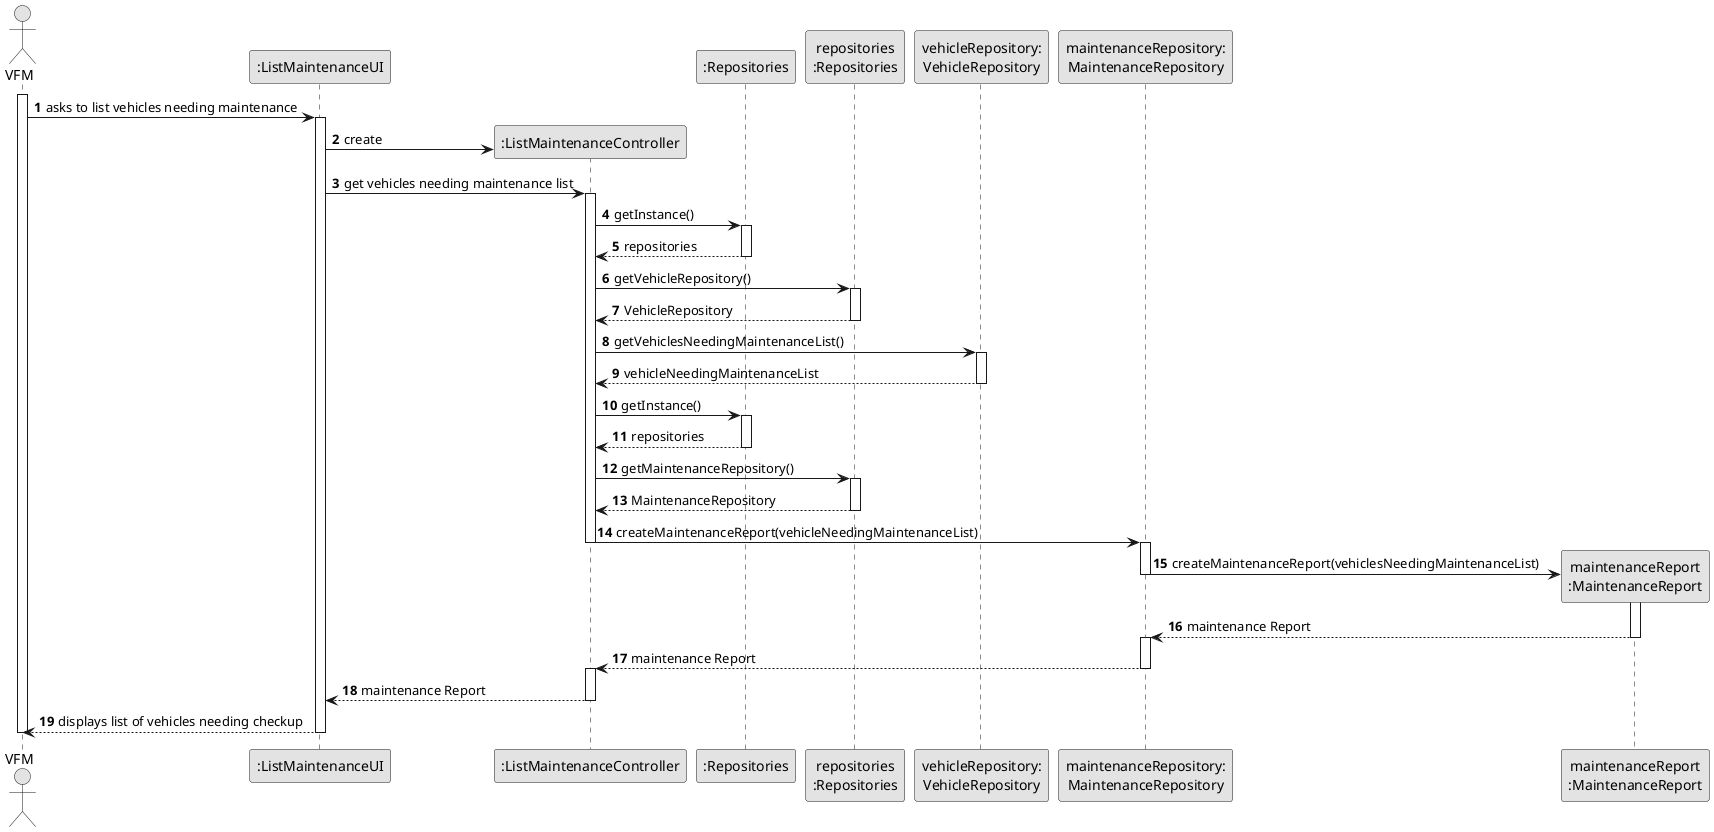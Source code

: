 @startuml
skinparam monochrome true
skinparam packageStyle rectangle
skinparam shadowing false

autonumber

'hide footbox
actor "VFM" as VFM
participant ":ListMaintenanceUI" as UI
participant ":ListMaintenanceController" as CTRL
participant ":Repositories" as RepositorySingleton
participant "repositories\n:Repositories" as PLAT
participant "vehicleRepository:\nVehicleRepository" as VehicleRepository
participant "maintenanceRepository:\nMaintenanceRepository" as MaintenanceRepository
participant "maintenanceReport\n:MaintenanceReport" as MaintenanceReport

activate VFM

    VFM -> UI : asks to list vehicles needing maintenance
    activate UI

        UI -> CTRL** : create

        UI -> CTRL : get vehicles needing maintenance list
        activate CTRL

            CTRL -> RepositorySingleton : getInstance()
            activate RepositorySingleton

                RepositorySingleton --> CTRL: repositories
            deactivate RepositorySingleton

            CTRL -> PLAT : getVehicleRepository()
            activate PLAT

                PLAT --> CTRL: VehicleRepository
            deactivate PLAT

            CTRL -> VehicleRepository : getVehiclesNeedingMaintenanceList()
            activate VehicleRepository

                VehicleRepository --> CTRL : vehicleNeedingMaintenanceList
            deactivate VehicleRepository


                CTRL -> RepositorySingleton : getInstance()
                activate RepositorySingleton

                    RepositorySingleton --> CTRL: repositories
                deactivate RepositorySingleton

                CTRL -> PLAT : getMaintenanceRepository()
                activate PLAT

                    PLAT --> CTRL: MaintenanceRepository
                deactivate PLAT


                CTRL -> MaintenanceRepository : createMaintenanceReport(vehicleNeedingMaintenanceList)
                deactivate CTRL
                activate MaintenanceRepository


                    MaintenanceRepository -> MaintenanceReport **: createMaintenanceReport(vehiclesNeedingMaintenanceList)
                    deactivate MaintenanceRepository
                    activate MaintenanceReport

                    MaintenanceReport --> MaintenanceRepository : maintenance Report
                    deactivate MaintenanceReport

                    activate MaintenanceRepository

                MaintenanceRepository --> CTRL : maintenance Report
                deactivate MaintenanceRepository

            activate CTRL

            CTRL --> UI : maintenance Report
            deactivate CTRL

        UI --> VFM : displays list of vehicles needing checkup
    deactivate UI

deactivate VFM

@enduml

